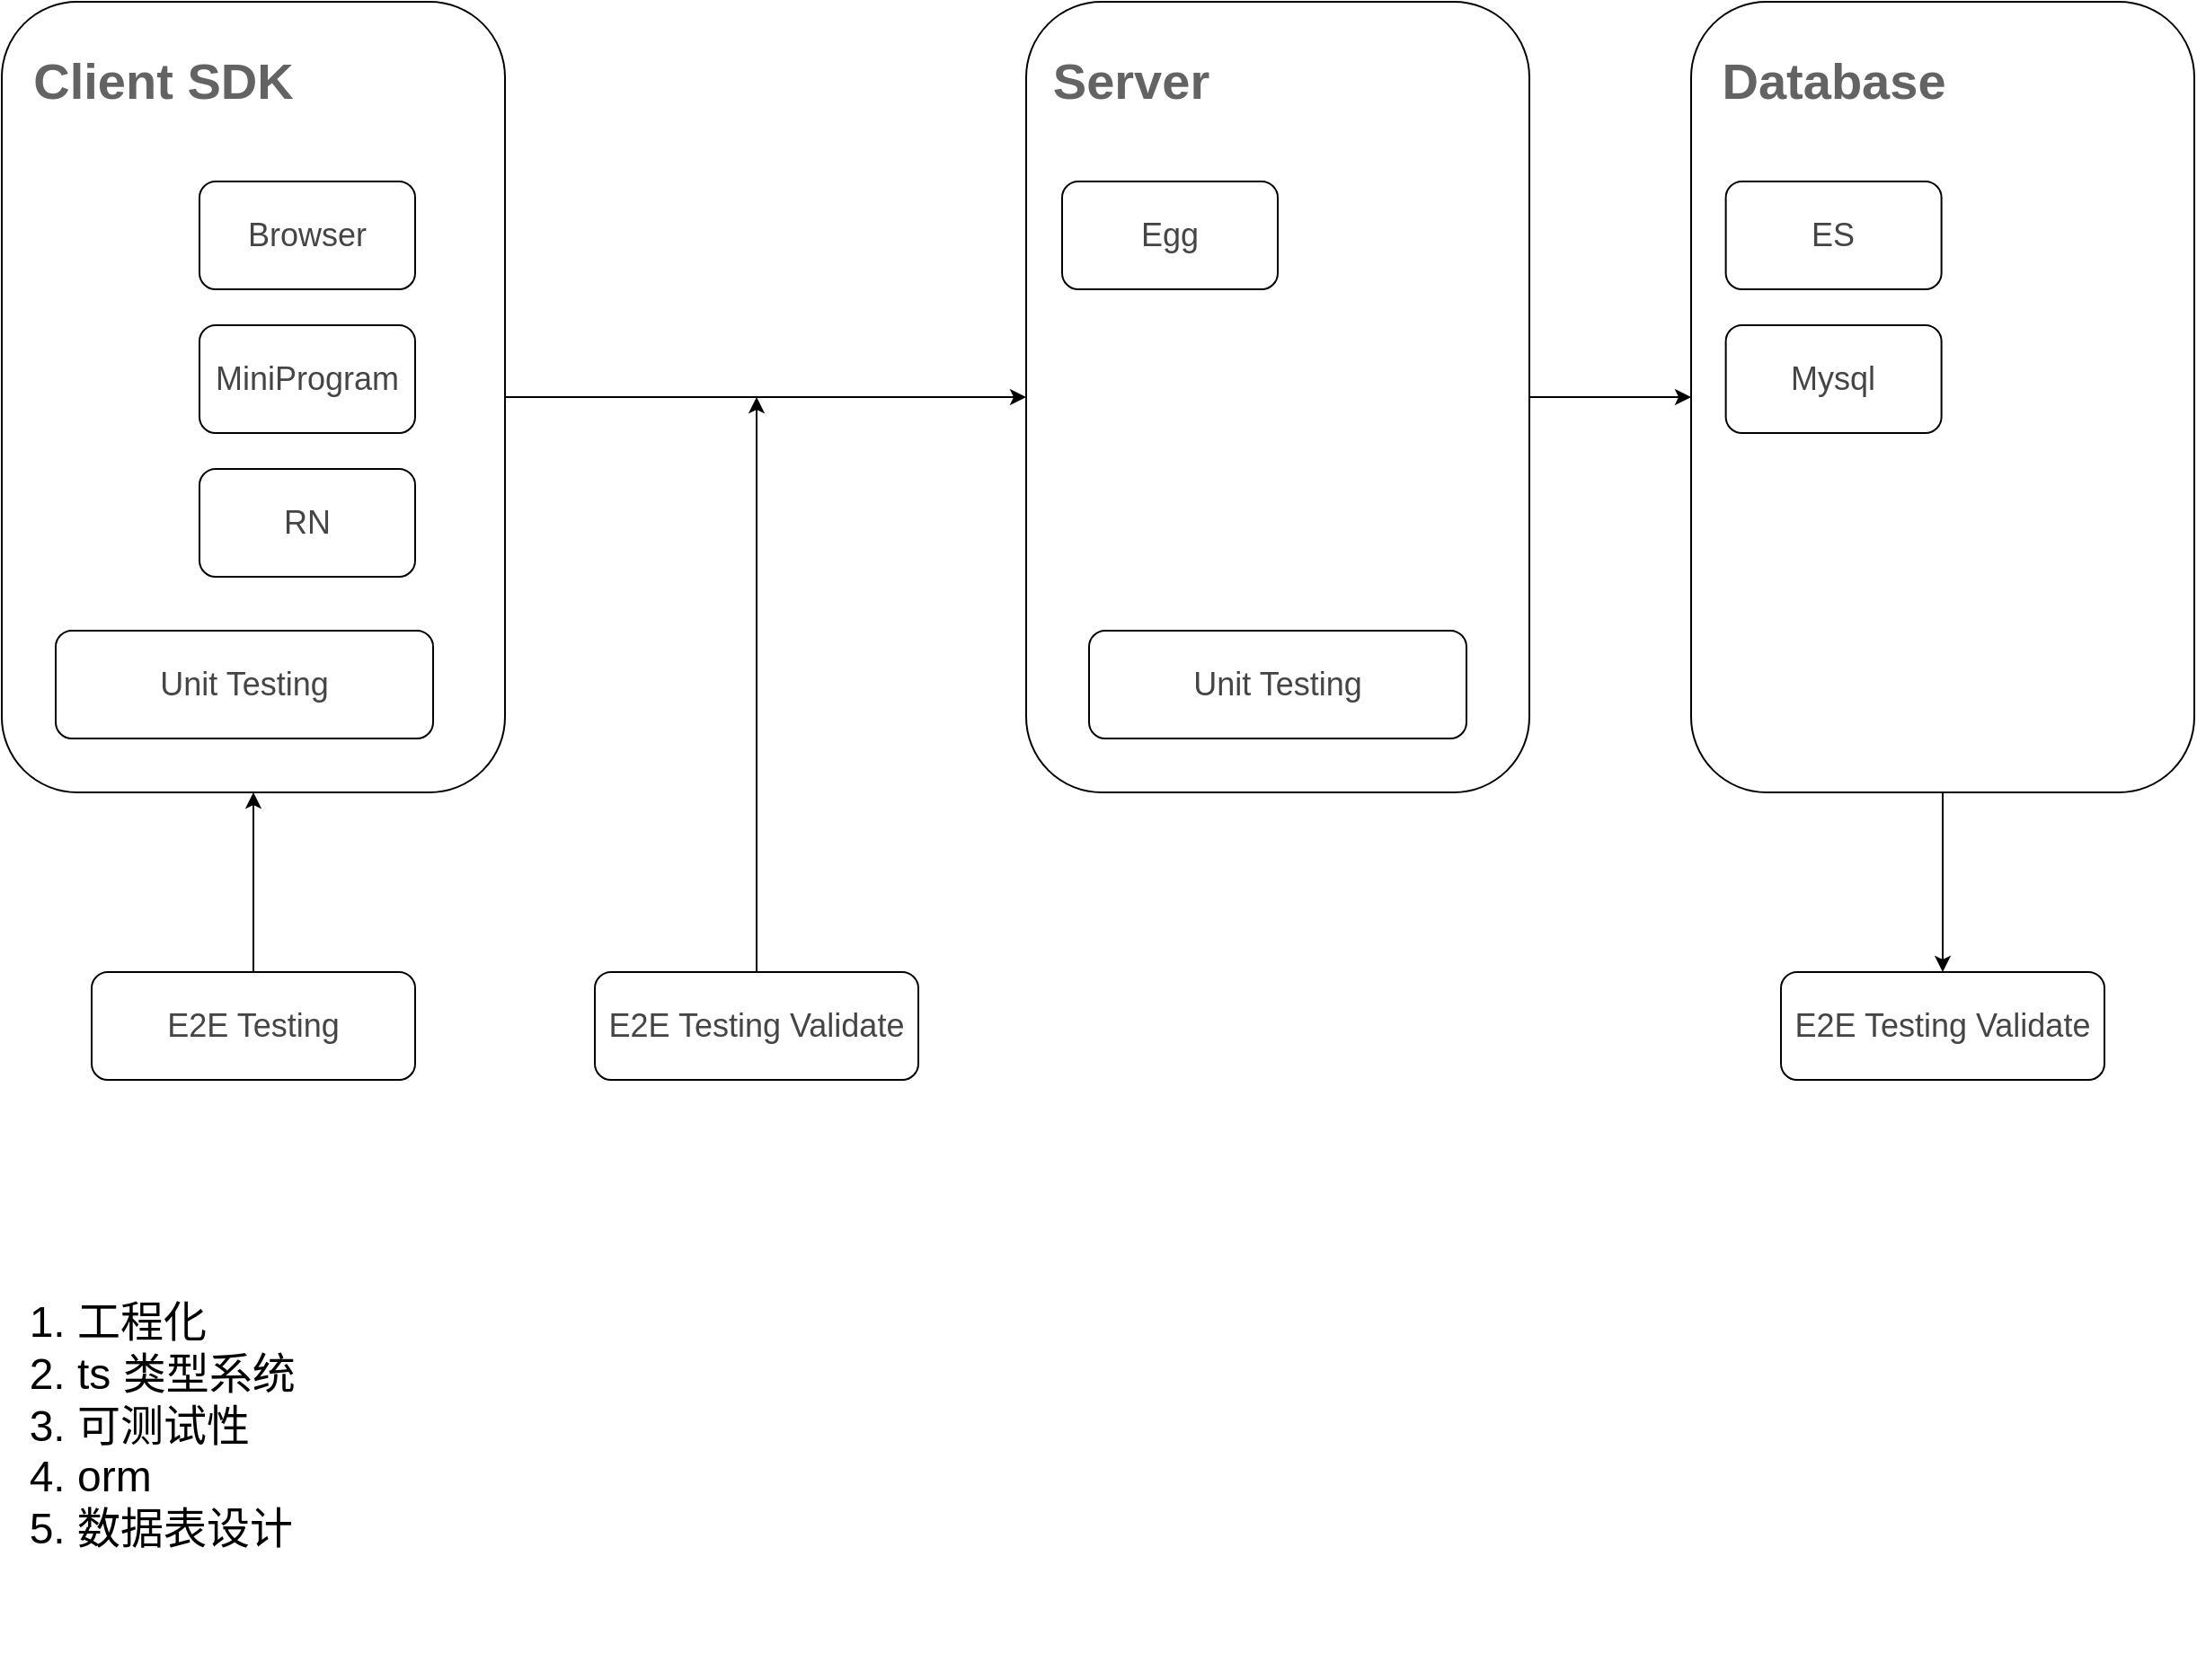 <mxfile version="14.9.8" type="github">
  <diagram id="HHThTFF3kaM29xGKlaXV" name="Page-1">
    <mxGraphModel dx="1669" dy="809" grid="1" gridSize="10" guides="1" tooltips="1" connect="1" arrows="1" fold="1" page="0" pageScale="1" pageWidth="827" pageHeight="1169" math="0" shadow="0">
      <root>
        <mxCell id="0" />
        <mxCell id="1" parent="0" />
        <mxCell id="NF2yhESSKYTmsXL2PAX3-3" value="" style="group" parent="1" vertex="1" connectable="0">
          <mxGeometry x="-110" y="160" width="280" height="440" as="geometry" />
        </mxCell>
        <mxCell id="NF2yhESSKYTmsXL2PAX3-1" value="" style="rounded=1;whiteSpace=wrap;html=1;" parent="NF2yhESSKYTmsXL2PAX3-3" vertex="1">
          <mxGeometry width="280" height="440" as="geometry" />
        </mxCell>
        <mxCell id="NF2yhESSKYTmsXL2PAX3-2" value="&lt;b&gt;&lt;font style=&quot;font-size: 28px&quot; color=&quot;#636363&quot;&gt;Client SDK&lt;/font&gt;&lt;/b&gt;" style="text;html=1;strokeColor=none;fillColor=none;align=center;verticalAlign=middle;whiteSpace=wrap;rounded=0;" parent="NF2yhESSKYTmsXL2PAX3-3" vertex="1">
          <mxGeometry x="10" y="29.33" width="160.24" height="29.33" as="geometry" />
        </mxCell>
        <mxCell id="NF2yhESSKYTmsXL2PAX3-13" value="&lt;meta charset=&quot;utf-8&quot;&gt;&lt;span style=&quot;color: rgb(69, 69, 69); font-family: helvetica; font-size: 18px; font-style: normal; font-weight: 400; letter-spacing: normal; text-align: center; text-indent: 0px; text-transform: none; word-spacing: 0px; background-color: rgb(255, 255, 255); display: inline; float: none;&quot;&gt;Browser&lt;/span&gt;" style="rounded=1;whiteSpace=wrap;html=1;" parent="NF2yhESSKYTmsXL2PAX3-3" vertex="1">
          <mxGeometry x="110" y="100" width="120" height="60" as="geometry" />
        </mxCell>
        <mxCell id="NF2yhESSKYTmsXL2PAX3-20" value="&lt;font color=&quot;#454545&quot; face=&quot;helvetica&quot;&gt;&lt;span style=&quot;font-size: 18px&quot;&gt;MiniProgram&lt;/span&gt;&lt;/font&gt;" style="rounded=1;whiteSpace=wrap;html=1;" parent="NF2yhESSKYTmsXL2PAX3-3" vertex="1">
          <mxGeometry x="110" y="180" width="120" height="60" as="geometry" />
        </mxCell>
        <mxCell id="NF2yhESSKYTmsXL2PAX3-21" value="&lt;span style=&quot;color: rgb(69 , 69 , 69) ; font-family: &amp;#34;helvetica&amp;#34; ; font-size: 18px ; font-style: normal ; font-weight: 400 ; letter-spacing: normal ; text-align: center ; text-indent: 0px ; text-transform: none ; word-spacing: 0px ; background-color: rgb(255 , 255 , 255) ; display: inline ; float: none&quot;&gt;RN&lt;/span&gt;" style="rounded=1;whiteSpace=wrap;html=1;" parent="NF2yhESSKYTmsXL2PAX3-3" vertex="1">
          <mxGeometry x="110" y="260" width="120" height="60" as="geometry" />
        </mxCell>
        <mxCell id="NF2yhESSKYTmsXL2PAX3-41" value="&lt;span style=&quot;color: rgb(69 , 69 , 69) ; font-family: &amp;#34;helvetica&amp;#34; ; font-size: 18px ; font-style: normal ; font-weight: 400 ; letter-spacing: normal ; text-align: center ; text-indent: 0px ; text-transform: none ; word-spacing: 0px ; background-color: rgb(255 , 255 , 255) ; display: inline ; float: none&quot;&gt;Unit Testing&lt;/span&gt;" style="rounded=1;whiteSpace=wrap;html=1;" parent="NF2yhESSKYTmsXL2PAX3-3" vertex="1">
          <mxGeometry x="30" y="350" width="210" height="60" as="geometry" />
        </mxCell>
        <mxCell id="NF2yhESSKYTmsXL2PAX3-6" value="" style="group" parent="1" vertex="1" connectable="0">
          <mxGeometry x="460" y="160" width="280" height="440" as="geometry" />
        </mxCell>
        <mxCell id="NF2yhESSKYTmsXL2PAX3-7" value="" style="rounded=1;whiteSpace=wrap;html=1;" parent="NF2yhESSKYTmsXL2PAX3-6" vertex="1">
          <mxGeometry width="280" height="440" as="geometry" />
        </mxCell>
        <mxCell id="NF2yhESSKYTmsXL2PAX3-8" value="&lt;font color=&quot;#636363&quot;&gt;&lt;span style=&quot;font-size: 28px&quot;&gt;&lt;b&gt;Server&lt;/b&gt;&lt;/span&gt;&lt;/font&gt;" style="text;html=1;strokeColor=none;fillColor=none;align=center;verticalAlign=middle;whiteSpace=wrap;rounded=0;" parent="NF2yhESSKYTmsXL2PAX3-6" vertex="1">
          <mxGeometry x="38.621" y="29.333" width="38.621" height="29.333" as="geometry" />
        </mxCell>
        <mxCell id="NF2yhESSKYTmsXL2PAX3-24" value="&lt;span style=&quot;color: rgb(69 , 69 , 69) ; font-family: &amp;#34;helvetica&amp;#34; ; font-size: 18px ; font-style: normal ; font-weight: 400 ; letter-spacing: normal ; text-align: center ; text-indent: 0px ; text-transform: none ; word-spacing: 0px ; background-color: rgb(255 , 255 , 255) ; display: inline ; float: none&quot;&gt;Egg&lt;/span&gt;" style="rounded=1;whiteSpace=wrap;html=1;" parent="NF2yhESSKYTmsXL2PAX3-6" vertex="1">
          <mxGeometry x="20.0" y="100" width="120" height="60" as="geometry" />
        </mxCell>
        <mxCell id="NF2yhESSKYTmsXL2PAX3-42" value="&lt;span style=&quot;color: rgb(69 , 69 , 69) ; font-family: &amp;#34;helvetica&amp;#34; ; font-size: 18px ; font-style: normal ; font-weight: 400 ; letter-spacing: normal ; text-align: center ; text-indent: 0px ; text-transform: none ; word-spacing: 0px ; background-color: rgb(255 , 255 , 255) ; display: inline ; float: none&quot;&gt;Unit Testing&lt;/span&gt;" style="rounded=1;whiteSpace=wrap;html=1;" parent="NF2yhESSKYTmsXL2PAX3-6" vertex="1">
          <mxGeometry x="35" y="350" width="210" height="60" as="geometry" />
        </mxCell>
        <mxCell id="NF2yhESSKYTmsXL2PAX3-9" value="" style="group" parent="1" vertex="1" connectable="0">
          <mxGeometry x="830" y="160" width="280" height="440" as="geometry" />
        </mxCell>
        <mxCell id="NF2yhESSKYTmsXL2PAX3-10" value="" style="rounded=1;whiteSpace=wrap;html=1;" parent="NF2yhESSKYTmsXL2PAX3-9" vertex="1">
          <mxGeometry width="280" height="440" as="geometry" />
        </mxCell>
        <mxCell id="NF2yhESSKYTmsXL2PAX3-11" value="&lt;b&gt;&lt;font style=&quot;font-size: 28px&quot; color=&quot;#636363&quot;&gt;Database&lt;/font&gt;&lt;/b&gt;" style="text;html=1;strokeColor=none;fillColor=none;align=center;verticalAlign=middle;whiteSpace=wrap;rounded=0;" parent="NF2yhESSKYTmsXL2PAX3-9" vertex="1">
          <mxGeometry x="60.001" y="29.333" width="38.621" height="29.333" as="geometry" />
        </mxCell>
        <mxCell id="NF2yhESSKYTmsXL2PAX3-22" value="&lt;span style=&quot;color: rgb(69 , 69 , 69) ; font-family: &amp;#34;helvetica&amp;#34; ; font-size: 18px ; font-style: normal ; font-weight: 400 ; letter-spacing: normal ; text-align: center ; text-indent: 0px ; text-transform: none ; word-spacing: 0px ; background-color: rgb(255 , 255 , 255) ; display: inline ; float: none&quot;&gt;ES&lt;/span&gt;" style="rounded=1;whiteSpace=wrap;html=1;" parent="NF2yhESSKYTmsXL2PAX3-9" vertex="1">
          <mxGeometry x="19.31" y="100" width="120" height="60" as="geometry" />
        </mxCell>
        <mxCell id="NF2yhESSKYTmsXL2PAX3-23" value="&lt;font color=&quot;#454545&quot; face=&quot;helvetica&quot;&gt;&lt;span style=&quot;font-size: 18px&quot;&gt;Mysql&lt;/span&gt;&lt;/font&gt;" style="rounded=1;whiteSpace=wrap;html=1;" parent="NF2yhESSKYTmsXL2PAX3-9" vertex="1">
          <mxGeometry x="19.31" y="180" width="120" height="60" as="geometry" />
        </mxCell>
        <mxCell id="NF2yhESSKYTmsXL2PAX3-36" value="" style="edgeStyle=orthogonalEdgeStyle;rounded=0;orthogonalLoop=1;jettySize=auto;html=1;" parent="1" source="NF2yhESSKYTmsXL2PAX3-25" target="NF2yhESSKYTmsXL2PAX3-1" edge="1">
          <mxGeometry relative="1" as="geometry" />
        </mxCell>
        <mxCell id="NF2yhESSKYTmsXL2PAX3-25" value="&lt;span style=&quot;color: rgb(69 , 69 , 69) ; font-family: &amp;#34;helvetica&amp;#34; ; font-size: 18px ; font-style: normal ; font-weight: 400 ; letter-spacing: normal ; text-align: center ; text-indent: 0px ; text-transform: none ; word-spacing: 0px ; background-color: rgb(255 , 255 , 255) ; display: inline ; float: none&quot;&gt;E2E Testing&lt;/span&gt;" style="rounded=1;whiteSpace=wrap;html=1;" parent="1" vertex="1">
          <mxGeometry x="-60" y="700" width="180" height="60" as="geometry" />
        </mxCell>
        <mxCell id="NF2yhESSKYTmsXL2PAX3-26" value="&lt;span style=&quot;color: rgb(69 , 69 , 69) ; font-family: &amp;#34;helvetica&amp;#34; ; font-size: 18px ; font-style: normal ; font-weight: 400 ; letter-spacing: normal ; text-align: center ; text-indent: 0px ; text-transform: none ; word-spacing: 0px ; background-color: rgb(255 , 255 , 255) ; display: inline ; float: none&quot;&gt;E2E Testing Validate&lt;/span&gt;" style="rounded=1;whiteSpace=wrap;html=1;" parent="1" vertex="1">
          <mxGeometry x="880" y="700" width="180" height="60" as="geometry" />
        </mxCell>
        <mxCell id="NF2yhESSKYTmsXL2PAX3-30" value="" style="edgeStyle=orthogonalEdgeStyle;rounded=0;orthogonalLoop=1;jettySize=auto;html=1;" parent="1" source="NF2yhESSKYTmsXL2PAX3-1" target="NF2yhESSKYTmsXL2PAX3-7" edge="1">
          <mxGeometry relative="1" as="geometry" />
        </mxCell>
        <mxCell id="NF2yhESSKYTmsXL2PAX3-34" style="edgeStyle=orthogonalEdgeStyle;rounded=0;orthogonalLoop=1;jettySize=auto;html=1;exitX=1;exitY=0.5;exitDx=0;exitDy=0;entryX=0;entryY=0.5;entryDx=0;entryDy=0;" parent="1" source="NF2yhESSKYTmsXL2PAX3-7" target="NF2yhESSKYTmsXL2PAX3-10" edge="1">
          <mxGeometry relative="1" as="geometry" />
        </mxCell>
        <mxCell id="NF2yhESSKYTmsXL2PAX3-35" value="" style="edgeStyle=orthogonalEdgeStyle;rounded=0;orthogonalLoop=1;jettySize=auto;html=1;" parent="1" source="NF2yhESSKYTmsXL2PAX3-10" target="NF2yhESSKYTmsXL2PAX3-26" edge="1">
          <mxGeometry relative="1" as="geometry" />
        </mxCell>
        <mxCell id="NF2yhESSKYTmsXL2PAX3-40" style="edgeStyle=orthogonalEdgeStyle;rounded=0;orthogonalLoop=1;jettySize=auto;html=1;" parent="1" source="NF2yhESSKYTmsXL2PAX3-39" edge="1">
          <mxGeometry relative="1" as="geometry">
            <mxPoint x="310" y="380" as="targetPoint" />
          </mxGeometry>
        </mxCell>
        <mxCell id="NF2yhESSKYTmsXL2PAX3-39" value="&lt;span style=&quot;color: rgb(69 , 69 , 69) ; font-family: &amp;#34;helvetica&amp;#34; ; font-size: 18px ; font-style: normal ; font-weight: 400 ; letter-spacing: normal ; text-align: center ; text-indent: 0px ; text-transform: none ; word-spacing: 0px ; background-color: rgb(255 , 255 , 255) ; display: inline ; float: none&quot;&gt;E2E Testing Validate&lt;/span&gt;" style="rounded=1;whiteSpace=wrap;html=1;" parent="1" vertex="1">
          <mxGeometry x="220" y="700" width="180" height="60" as="geometry" />
        </mxCell>
        <mxCell id="NF2yhESSKYTmsXL2PAX3-44" value="&lt;ol style=&quot;font-size: 24px&quot;&gt;&lt;li style=&quot;font-size: 24px&quot;&gt;工程化&lt;/li&gt;&lt;li style=&quot;font-size: 24px&quot;&gt;ts 类型系统&lt;/li&gt;&lt;li style=&quot;font-size: 24px&quot;&gt;可测试性&lt;/li&gt;&lt;li style=&quot;font-size: 24px&quot;&gt;orm&lt;/li&gt;&lt;li style=&quot;font-size: 24px&quot;&gt;数据表设计&lt;/li&gt;&lt;/ol&gt;" style="text;strokeColor=none;html=1;whiteSpace=wrap;verticalAlign=top;overflow=hidden;fontSize=24;horizontal=1;lineHeight=1.5" parent="1" vertex="1">
          <mxGeometry x="-110" y="850" width="420" height="240" as="geometry" />
        </mxCell>
      </root>
    </mxGraphModel>
  </diagram>
</mxfile>
